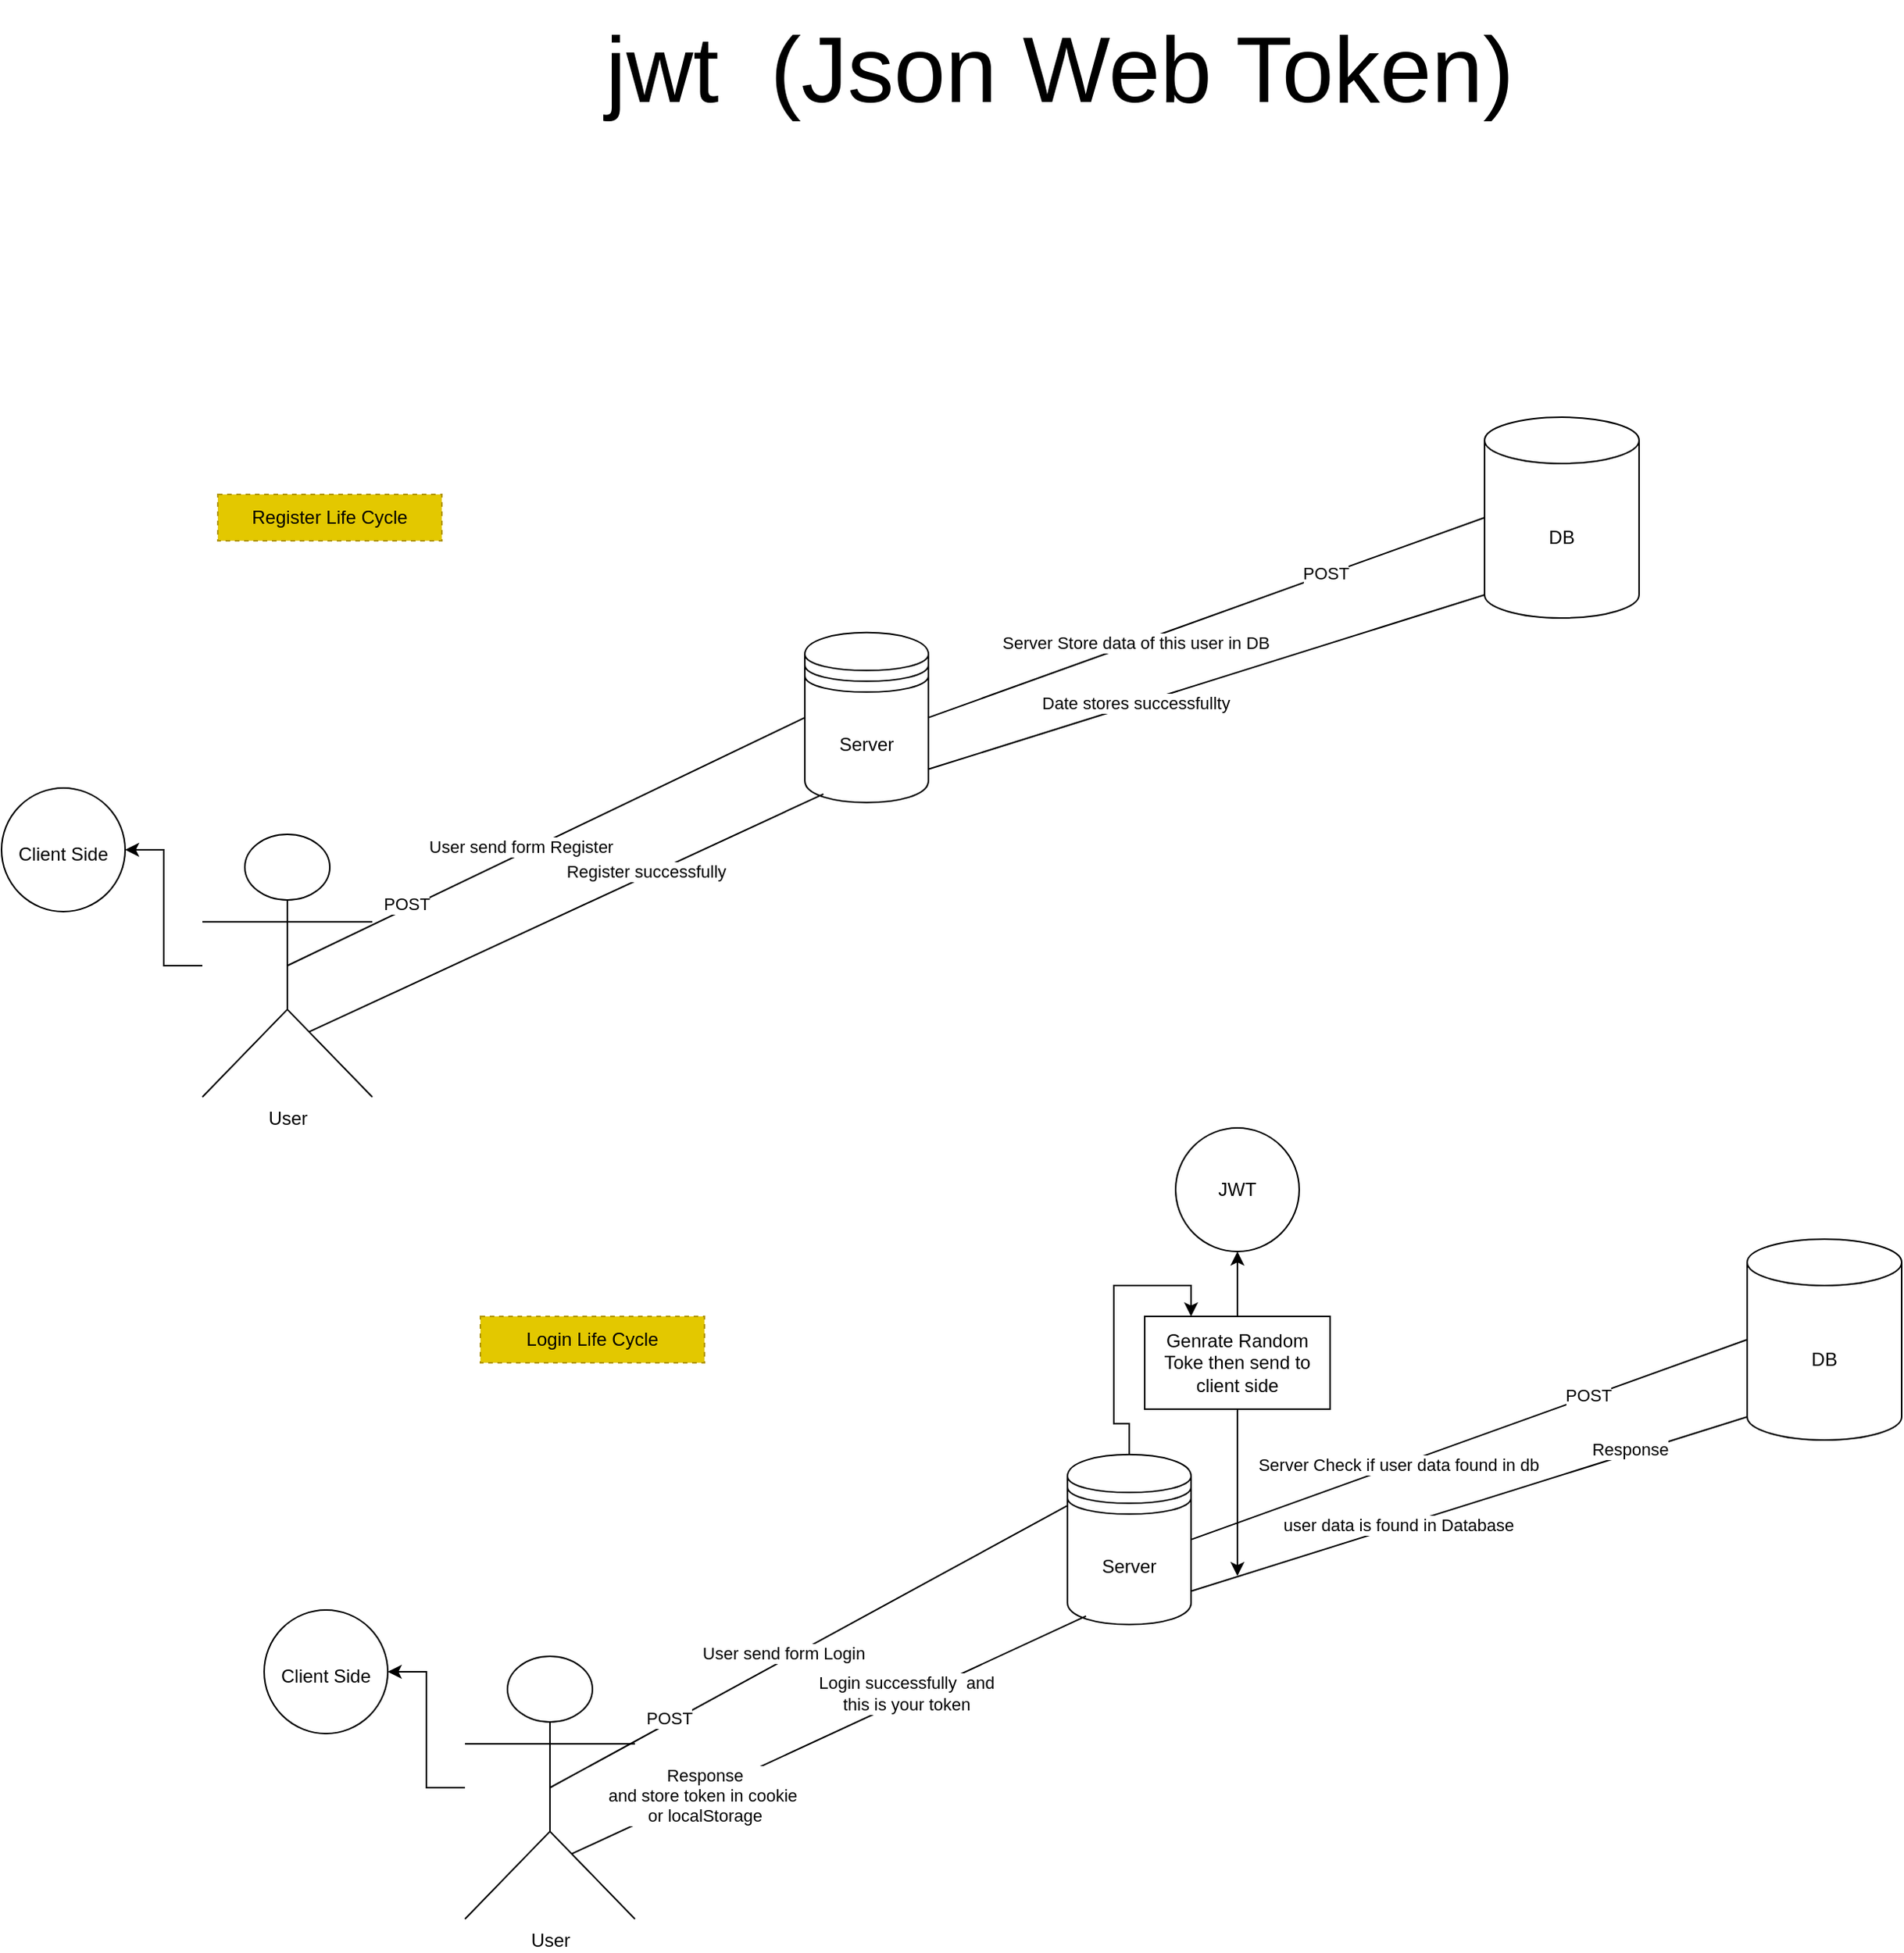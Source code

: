 <mxfile version="26.1.0">
  <diagram name="Page-1" id="MsYiVWlga6vACB7PiX4V">
    <mxGraphModel dx="2393" dy="1260" grid="1" gridSize="10" guides="1" tooltips="1" connect="1" arrows="1" fold="1" page="1" pageScale="1" pageWidth="827" pageHeight="1169" math="0" shadow="0">
      <root>
        <mxCell id="0" />
        <mxCell id="1" parent="0" />
        <mxCell id="-BnoP1O7-srrhQYs8ZxP-2" value="&lt;font style=&quot;font-size: 60px;&quot;&gt;jwt&amp;nbsp; (Json Web Token)&lt;/font&gt;" style="text;html=1;align=center;verticalAlign=middle;whiteSpace=wrap;rounded=0;" vertex="1" parent="1">
          <mxGeometry x="500" y="20" width="670" height="90" as="geometry" />
        </mxCell>
        <mxCell id="-BnoP1O7-srrhQYs8ZxP-3" value="DB" style="shape=cylinder3;whiteSpace=wrap;html=1;boundedLbl=1;backgroundOutline=1;size=15;" vertex="1" parent="1">
          <mxGeometry x="1110" y="290" width="100" height="130" as="geometry" />
        </mxCell>
        <mxCell id="-BnoP1O7-srrhQYs8ZxP-25" value="" style="edgeStyle=orthogonalEdgeStyle;rounded=0;orthogonalLoop=1;jettySize=auto;html=1;" edge="1" parent="1" source="-BnoP1O7-srrhQYs8ZxP-4" target="-BnoP1O7-srrhQYs8ZxP-24">
          <mxGeometry relative="1" as="geometry" />
        </mxCell>
        <mxCell id="-BnoP1O7-srrhQYs8ZxP-4" value="User" style="shape=umlActor;verticalLabelPosition=bottom;verticalAlign=top;html=1;outlineConnect=0;" vertex="1" parent="1">
          <mxGeometry x="280" y="560" width="110" height="170" as="geometry" />
        </mxCell>
        <mxCell id="-BnoP1O7-srrhQYs8ZxP-5" value="Server" style="shape=datastore;whiteSpace=wrap;html=1;" vertex="1" parent="1">
          <mxGeometry x="670" y="429.43" width="80" height="110" as="geometry" />
        </mxCell>
        <mxCell id="-BnoP1O7-srrhQYs8ZxP-6" value="" style="endArrow=none;html=1;rounded=0;exitX=0.5;exitY=0.5;exitDx=0;exitDy=0;exitPerimeter=0;entryX=0;entryY=0.5;entryDx=0;entryDy=0;" edge="1" parent="1" source="-BnoP1O7-srrhQYs8ZxP-4" target="-BnoP1O7-srrhQYs8ZxP-5">
          <mxGeometry width="50" height="50" relative="1" as="geometry">
            <mxPoint x="820" y="600" as="sourcePoint" />
            <mxPoint x="870" y="550" as="targetPoint" />
          </mxGeometry>
        </mxCell>
        <mxCell id="-BnoP1O7-srrhQYs8ZxP-16" value="User send form Register" style="edgeLabel;html=1;align=center;verticalAlign=middle;resizable=0;points=[];" vertex="1" connectable="0" parent="-BnoP1O7-srrhQYs8ZxP-6">
          <mxGeometry x="-0.087" y="4" relative="1" as="geometry">
            <mxPoint as="offset" />
          </mxGeometry>
        </mxCell>
        <mxCell id="-BnoP1O7-srrhQYs8ZxP-17" value="POST" style="edgeLabel;html=1;align=center;verticalAlign=middle;resizable=0;points=[];" vertex="1" connectable="0" parent="-BnoP1O7-srrhQYs8ZxP-6">
          <mxGeometry x="-0.532" y="3" relative="1" as="geometry">
            <mxPoint as="offset" />
          </mxGeometry>
        </mxCell>
        <mxCell id="-BnoP1O7-srrhQYs8ZxP-9" value="" style="endArrow=none;html=1;rounded=0;entryX=0;entryY=0.5;entryDx=0;entryDy=0;entryPerimeter=0;exitX=1;exitY=0.5;exitDx=0;exitDy=0;" edge="1" parent="1" source="-BnoP1O7-srrhQYs8ZxP-5" target="-BnoP1O7-srrhQYs8ZxP-3">
          <mxGeometry width="50" height="50" relative="1" as="geometry">
            <mxPoint x="820" y="580" as="sourcePoint" />
            <mxPoint x="870" y="530" as="targetPoint" />
          </mxGeometry>
        </mxCell>
        <mxCell id="-BnoP1O7-srrhQYs8ZxP-10" value="Server Store data of this user in DB" style="edgeLabel;html=1;align=center;verticalAlign=middle;resizable=0;points=[];" vertex="1" connectable="0" parent="-BnoP1O7-srrhQYs8ZxP-9">
          <mxGeometry x="-0.258" y="1" relative="1" as="geometry">
            <mxPoint as="offset" />
          </mxGeometry>
        </mxCell>
        <mxCell id="-BnoP1O7-srrhQYs8ZxP-18" value="POST" style="edgeLabel;html=1;align=center;verticalAlign=middle;resizable=0;points=[];" vertex="1" connectable="0" parent="-BnoP1O7-srrhQYs8ZxP-9">
          <mxGeometry x="0.428" y="1" relative="1" as="geometry">
            <mxPoint as="offset" />
          </mxGeometry>
        </mxCell>
        <mxCell id="-BnoP1O7-srrhQYs8ZxP-19" value="" style="endArrow=none;html=1;rounded=0;entryX=0;entryY=1;entryDx=0;entryDy=-15;entryPerimeter=0;exitX=1.003;exitY=0.803;exitDx=0;exitDy=0;exitPerimeter=0;" edge="1" parent="1" source="-BnoP1O7-srrhQYs8ZxP-5" target="-BnoP1O7-srrhQYs8ZxP-3">
          <mxGeometry width="50" height="50" relative="1" as="geometry">
            <mxPoint x="920" y="610" as="sourcePoint" />
            <mxPoint x="970" y="560" as="targetPoint" />
          </mxGeometry>
        </mxCell>
        <mxCell id="-BnoP1O7-srrhQYs8ZxP-20" value="Date stores successfullty" style="edgeLabel;html=1;align=center;verticalAlign=middle;resizable=0;points=[];" vertex="1" connectable="0" parent="-BnoP1O7-srrhQYs8ZxP-19">
          <mxGeometry x="-0.256" y="1" relative="1" as="geometry">
            <mxPoint as="offset" />
          </mxGeometry>
        </mxCell>
        <mxCell id="-BnoP1O7-srrhQYs8ZxP-21" value="" style="endArrow=none;html=1;rounded=0;entryX=0.15;entryY=0.95;entryDx=0;entryDy=0;entryPerimeter=0;exitX=0.628;exitY=0.752;exitDx=0;exitDy=0;exitPerimeter=0;" edge="1" parent="1" source="-BnoP1O7-srrhQYs8ZxP-4" target="-BnoP1O7-srrhQYs8ZxP-5">
          <mxGeometry width="50" height="50" relative="1" as="geometry">
            <mxPoint x="920" y="610" as="sourcePoint" />
            <mxPoint x="970" y="560" as="targetPoint" />
          </mxGeometry>
        </mxCell>
        <mxCell id="-BnoP1O7-srrhQYs8ZxP-22" value="Register successfully" style="edgeLabel;html=1;align=center;verticalAlign=middle;resizable=0;points=[];" vertex="1" connectable="0" parent="-BnoP1O7-srrhQYs8ZxP-21">
          <mxGeometry x="0.315" y="3" relative="1" as="geometry">
            <mxPoint as="offset" />
          </mxGeometry>
        </mxCell>
        <mxCell id="-BnoP1O7-srrhQYs8ZxP-23" value="Register Life Cycle" style="text;html=1;align=center;verticalAlign=middle;whiteSpace=wrap;rounded=0;fillColor=#e3c800;fontColor=#000000;strokeColor=#B09500;gradientColor=none;dashed=1;" vertex="1" parent="1">
          <mxGeometry x="290" y="340" width="145" height="30" as="geometry" />
        </mxCell>
        <mxCell id="-BnoP1O7-srrhQYs8ZxP-24" value="&lt;div&gt;&lt;br&gt;&lt;/div&gt;&lt;div&gt;&lt;br&gt;&lt;/div&gt;&lt;div&gt;Client Side&lt;/div&gt;" style="ellipse;whiteSpace=wrap;html=1;verticalAlign=top;" vertex="1" parent="1">
          <mxGeometry x="150" y="530" width="80" height="80" as="geometry" />
        </mxCell>
        <mxCell id="-BnoP1O7-srrhQYs8ZxP-28" value="DB" style="shape=cylinder3;whiteSpace=wrap;html=1;boundedLbl=1;backgroundOutline=1;size=15;" vertex="1" parent="1">
          <mxGeometry x="1280" y="822" width="100" height="130" as="geometry" />
        </mxCell>
        <mxCell id="-BnoP1O7-srrhQYs8ZxP-29" value="" style="edgeStyle=orthogonalEdgeStyle;rounded=0;orthogonalLoop=1;jettySize=auto;html=1;" edge="1" parent="1" source="-BnoP1O7-srrhQYs8ZxP-30" target="-BnoP1O7-srrhQYs8ZxP-43">
          <mxGeometry relative="1" as="geometry" />
        </mxCell>
        <mxCell id="-BnoP1O7-srrhQYs8ZxP-30" value="User" style="shape=umlActor;verticalLabelPosition=bottom;verticalAlign=top;html=1;outlineConnect=0;" vertex="1" parent="1">
          <mxGeometry x="450" y="1092" width="110" height="170" as="geometry" />
        </mxCell>
        <mxCell id="-BnoP1O7-srrhQYs8ZxP-50" value="" style="edgeStyle=orthogonalEdgeStyle;rounded=0;orthogonalLoop=1;jettySize=auto;html=1;entryX=0.25;entryY=0;entryDx=0;entryDy=0;" edge="1" parent="1" source="-BnoP1O7-srrhQYs8ZxP-31" target="-BnoP1O7-srrhQYs8ZxP-56">
          <mxGeometry relative="1" as="geometry">
            <mxPoint x="1080" y="1080" as="targetPoint" />
          </mxGeometry>
        </mxCell>
        <mxCell id="-BnoP1O7-srrhQYs8ZxP-31" value="Server" style="shape=datastore;whiteSpace=wrap;html=1;" vertex="1" parent="1">
          <mxGeometry x="840" y="961.43" width="80" height="110" as="geometry" />
        </mxCell>
        <mxCell id="-BnoP1O7-srrhQYs8ZxP-32" value="" style="endArrow=none;html=1;rounded=0;exitX=0.5;exitY=0.5;exitDx=0;exitDy=0;exitPerimeter=0;entryX=0;entryY=0.3;entryDx=0;entryDy=0;" edge="1" parent="1" source="-BnoP1O7-srrhQYs8ZxP-30" target="-BnoP1O7-srrhQYs8ZxP-31">
          <mxGeometry width="50" height="50" relative="1" as="geometry">
            <mxPoint x="990" y="1132" as="sourcePoint" />
            <mxPoint x="1040" y="1082" as="targetPoint" />
          </mxGeometry>
        </mxCell>
        <mxCell id="-BnoP1O7-srrhQYs8ZxP-33" value="User send form Login" style="edgeLabel;html=1;align=center;verticalAlign=middle;resizable=0;points=[];" vertex="1" connectable="0" parent="-BnoP1O7-srrhQYs8ZxP-32">
          <mxGeometry x="-0.087" y="4" relative="1" as="geometry">
            <mxPoint as="offset" />
          </mxGeometry>
        </mxCell>
        <mxCell id="-BnoP1O7-srrhQYs8ZxP-34" value="POST" style="edgeLabel;html=1;align=center;verticalAlign=middle;resizable=0;points=[];" vertex="1" connectable="0" parent="-BnoP1O7-srrhQYs8ZxP-32">
          <mxGeometry x="-0.532" y="3" relative="1" as="geometry">
            <mxPoint as="offset" />
          </mxGeometry>
        </mxCell>
        <mxCell id="-BnoP1O7-srrhQYs8ZxP-35" value="" style="endArrow=none;html=1;rounded=0;entryX=0;entryY=0.5;entryDx=0;entryDy=0;entryPerimeter=0;exitX=1;exitY=0.5;exitDx=0;exitDy=0;" edge="1" parent="1" source="-BnoP1O7-srrhQYs8ZxP-31" target="-BnoP1O7-srrhQYs8ZxP-28">
          <mxGeometry width="50" height="50" relative="1" as="geometry">
            <mxPoint x="990" y="1112" as="sourcePoint" />
            <mxPoint x="1040" y="1062" as="targetPoint" />
          </mxGeometry>
        </mxCell>
        <mxCell id="-BnoP1O7-srrhQYs8ZxP-36" value="Server Check if user data found in db" style="edgeLabel;html=1;align=center;verticalAlign=middle;resizable=0;points=[];" vertex="1" connectable="0" parent="-BnoP1O7-srrhQYs8ZxP-35">
          <mxGeometry x="-0.258" y="1" relative="1" as="geometry">
            <mxPoint as="offset" />
          </mxGeometry>
        </mxCell>
        <mxCell id="-BnoP1O7-srrhQYs8ZxP-37" value="POST" style="edgeLabel;html=1;align=center;verticalAlign=middle;resizable=0;points=[];" vertex="1" connectable="0" parent="-BnoP1O7-srrhQYs8ZxP-35">
          <mxGeometry x="0.428" y="1" relative="1" as="geometry">
            <mxPoint as="offset" />
          </mxGeometry>
        </mxCell>
        <mxCell id="-BnoP1O7-srrhQYs8ZxP-38" value="" style="endArrow=none;html=1;rounded=0;entryX=0;entryY=1;entryDx=0;entryDy=-15;entryPerimeter=0;exitX=1.003;exitY=0.803;exitDx=0;exitDy=0;exitPerimeter=0;" edge="1" parent="1" source="-BnoP1O7-srrhQYs8ZxP-31" target="-BnoP1O7-srrhQYs8ZxP-28">
          <mxGeometry width="50" height="50" relative="1" as="geometry">
            <mxPoint x="1090" y="1142" as="sourcePoint" />
            <mxPoint x="1140" y="1092" as="targetPoint" />
          </mxGeometry>
        </mxCell>
        <mxCell id="-BnoP1O7-srrhQYs8ZxP-39" value="user data is found in Database" style="edgeLabel;html=1;align=center;verticalAlign=middle;resizable=0;points=[];" vertex="1" connectable="0" parent="-BnoP1O7-srrhQYs8ZxP-38">
          <mxGeometry x="-0.256" y="1" relative="1" as="geometry">
            <mxPoint as="offset" />
          </mxGeometry>
        </mxCell>
        <mxCell id="-BnoP1O7-srrhQYs8ZxP-46" value="Response" style="edgeLabel;html=1;align=center;verticalAlign=middle;resizable=0;points=[];" vertex="1" connectable="0" parent="-BnoP1O7-srrhQYs8ZxP-38">
          <mxGeometry x="0.582" y="3" relative="1" as="geometry">
            <mxPoint as="offset" />
          </mxGeometry>
        </mxCell>
        <mxCell id="-BnoP1O7-srrhQYs8ZxP-59" value="&amp;nbsp;" style="edgeLabel;html=1;align=center;verticalAlign=middle;resizable=0;points=[];" vertex="1" connectable="0" parent="-BnoP1O7-srrhQYs8ZxP-38">
          <mxGeometry x="-0.822" y="-1" relative="1" as="geometry">
            <mxPoint x="57" y="29" as="offset" />
          </mxGeometry>
        </mxCell>
        <mxCell id="-BnoP1O7-srrhQYs8ZxP-40" value="" style="endArrow=none;html=1;rounded=0;entryX=0.15;entryY=0.95;entryDx=0;entryDy=0;entryPerimeter=0;exitX=0.628;exitY=0.752;exitDx=0;exitDy=0;exitPerimeter=0;" edge="1" parent="1" source="-BnoP1O7-srrhQYs8ZxP-30" target="-BnoP1O7-srrhQYs8ZxP-31">
          <mxGeometry width="50" height="50" relative="1" as="geometry">
            <mxPoint x="1090" y="1142" as="sourcePoint" />
            <mxPoint x="1140" y="1092" as="targetPoint" />
          </mxGeometry>
        </mxCell>
        <mxCell id="-BnoP1O7-srrhQYs8ZxP-41" value="Login successfully&amp;nbsp; and&amp;nbsp;&lt;div&gt;this is your token&amp;nbsp;&lt;/div&gt;" style="edgeLabel;html=1;align=center;verticalAlign=middle;resizable=0;points=[];" vertex="1" connectable="0" parent="-BnoP1O7-srrhQYs8ZxP-40">
          <mxGeometry x="0.315" y="3" relative="1" as="geometry">
            <mxPoint as="offset" />
          </mxGeometry>
        </mxCell>
        <mxCell id="-BnoP1O7-srrhQYs8ZxP-60" value="&lt;span style=&quot;background-color: light-dark(rgb(255, 255, 255), rgb(18, 18, 18));&quot;&gt;Response&lt;/span&gt;&lt;div&gt;&lt;span style=&quot;background-color: light-dark(rgb(255, 255, 255), rgb(18, 18, 18));&quot;&gt;and store token in cookie&amp;nbsp;&lt;/span&gt;&lt;/div&gt;&lt;div&gt;&lt;span style=&quot;background-color: light-dark(rgb(255, 255, 255), rgb(18, 18, 18));&quot;&gt;or localStorage&lt;/span&gt;&lt;/div&gt;" style="edgeLabel;html=1;align=center;verticalAlign=middle;resizable=0;points=[];" vertex="1" connectable="0" parent="-BnoP1O7-srrhQYs8ZxP-40">
          <mxGeometry x="-0.489" y="-1" relative="1" as="geometry">
            <mxPoint as="offset" />
          </mxGeometry>
        </mxCell>
        <mxCell id="-BnoP1O7-srrhQYs8ZxP-42" value="Login Life Cycle" style="text;html=1;align=center;verticalAlign=middle;whiteSpace=wrap;rounded=0;fillColor=#e3c800;fontColor=#000000;strokeColor=#B09500;gradientColor=none;dashed=1;" vertex="1" parent="1">
          <mxGeometry x="460" y="872" width="145" height="30" as="geometry" />
        </mxCell>
        <mxCell id="-BnoP1O7-srrhQYs8ZxP-43" value="&lt;div&gt;&lt;br&gt;&lt;/div&gt;&lt;div&gt;&lt;br&gt;&lt;/div&gt;&lt;div&gt;Client Side&lt;/div&gt;" style="ellipse;whiteSpace=wrap;html=1;verticalAlign=top;" vertex="1" parent="1">
          <mxGeometry x="320" y="1062" width="80" height="80" as="geometry" />
        </mxCell>
        <mxCell id="-BnoP1O7-srrhQYs8ZxP-55" value="" style="edgeStyle=orthogonalEdgeStyle;rounded=0;orthogonalLoop=1;jettySize=auto;html=1;" edge="1" parent="1" source="-BnoP1O7-srrhQYs8ZxP-56" target="-BnoP1O7-srrhQYs8ZxP-57">
          <mxGeometry relative="1" as="geometry" />
        </mxCell>
        <mxCell id="-BnoP1O7-srrhQYs8ZxP-58" style="edgeStyle=orthogonalEdgeStyle;rounded=0;orthogonalLoop=1;jettySize=auto;html=1;" edge="1" parent="1" source="-BnoP1O7-srrhQYs8ZxP-56">
          <mxGeometry relative="1" as="geometry">
            <mxPoint x="950" y="1040" as="targetPoint" />
          </mxGeometry>
        </mxCell>
        <mxCell id="-BnoP1O7-srrhQYs8ZxP-56" value="Genrate Random Toke then send to client side" style="whiteSpace=wrap;html=1;" vertex="1" parent="1">
          <mxGeometry x="890" y="872" width="120" height="60" as="geometry" />
        </mxCell>
        <mxCell id="-BnoP1O7-srrhQYs8ZxP-57" value="JWT" style="ellipse;whiteSpace=wrap;html=1;" vertex="1" parent="1">
          <mxGeometry x="910" y="750" width="80" height="80" as="geometry" />
        </mxCell>
      </root>
    </mxGraphModel>
  </diagram>
</mxfile>
